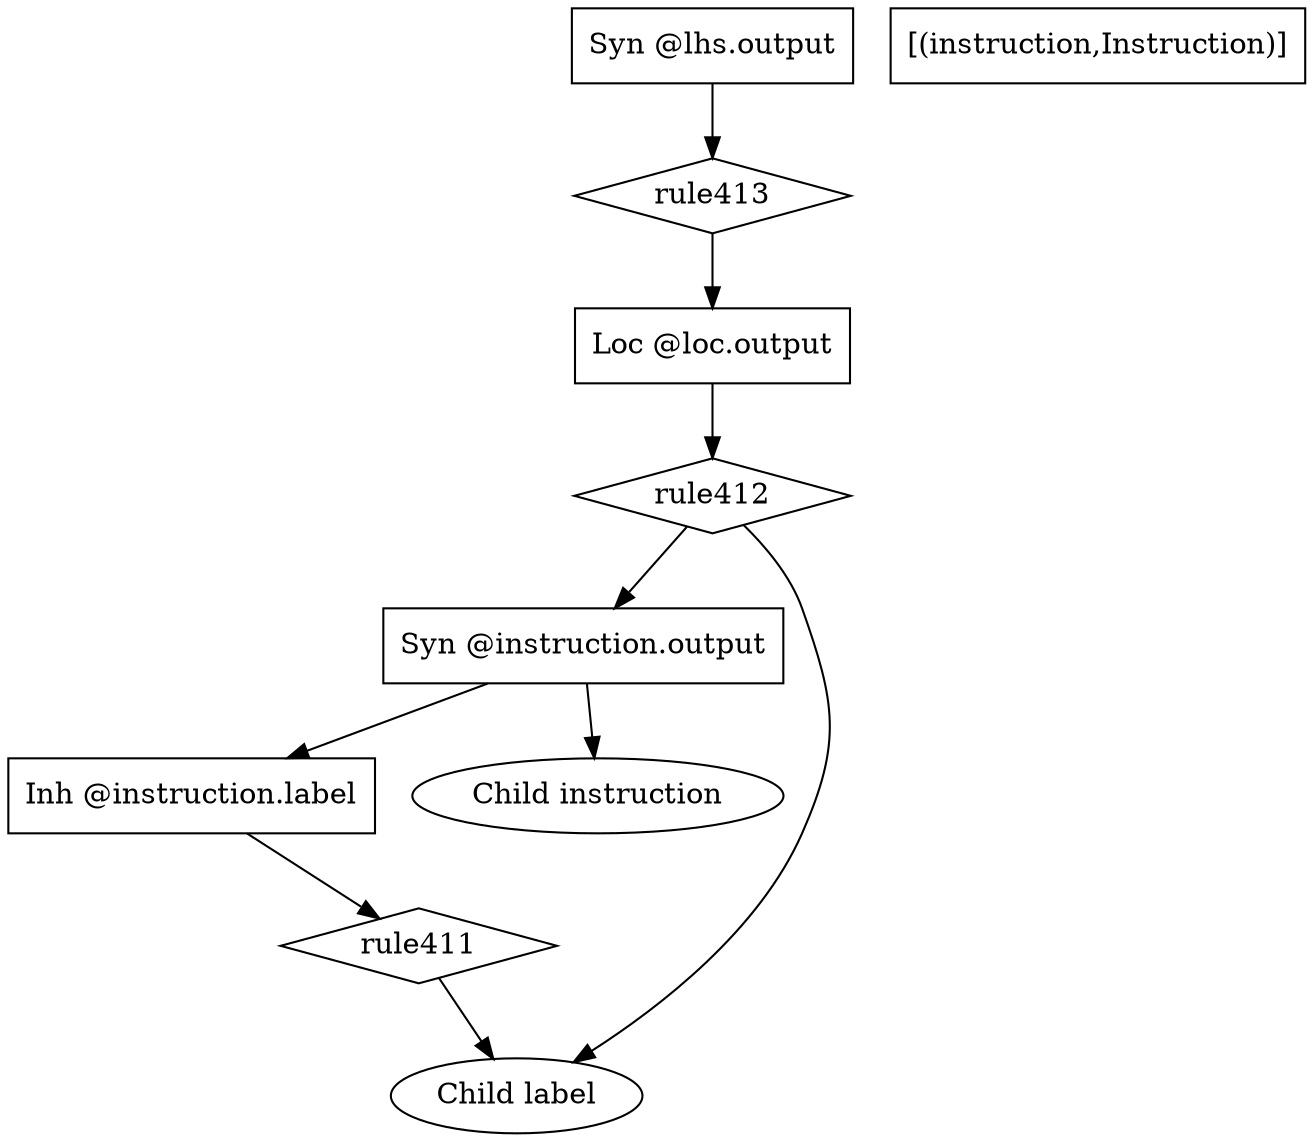 digraph pdg_Instr {
attr_Inh_instruction_label [shape=box,label="Inh @instruction.label"]
attr_Syn_instruction_output [shape=box,label="Syn @instruction.output"]
attr_Syn_lhs_output [shape=box,label="Syn @lhs.output"]
attr_Loc_loc_output [shape=box,label="Loc @loc.output"]
child_instruction [shape=ellipse,label="Child instruction"]
child_label [shape=ellipse,label="Child label"]
rule_rule411 [shape=diamond,label="rule411"]
rule_rule412 [shape=diamond,label="rule412"]
rule_rule413 [shape=diamond,label="rule413"]
attr_Inh_instruction_label-> rule_rule411
attr_Syn_instruction_output-> attr_Inh_instruction_label
attr_Syn_instruction_output-> child_instruction
attr_Syn_lhs_output-> rule_rule413
attr_Loc_loc_output-> rule_rule412
rule_rule411-> child_label
rule_rule412-> attr_Syn_instruction_output
rule_rule412-> child_label
rule_rule413-> attr_Loc_loc_output
info [shape=box,label="[(instruction,Instruction)]"];
}
